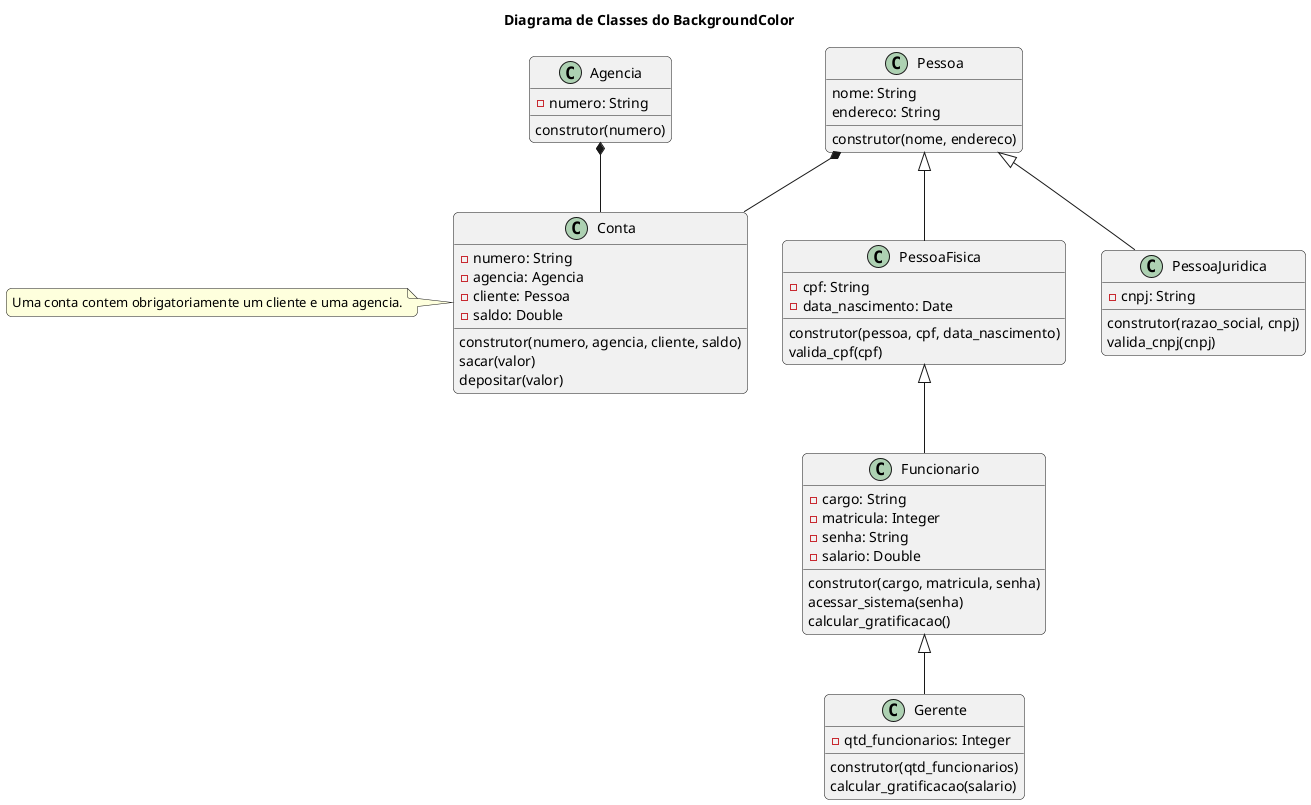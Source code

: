 @startuml


skinparam roundcorner 10

title Diagrama de Classes do BackgroundColor

class Pessoa {
    nome: String
    endereco: String

    construtor(nome, endereco)
}

class PessoaFisica {
    -cpf: String
    -data_nascimento: Date

    construtor(pessoa, cpf, data_nascimento)
    valida_cpf(cpf)
}

class PessoaJuridica {
    -cnpj: String

    construtor(razao_social, cnpj)
    valida_cnpj(cnpj)
}

class Funcionario {
    -cargo: String
    -matricula: Integer
    -senha: String
    -salario: Double

    construtor(cargo, matricula, senha)
    acessar_sistema(senha)
    calcular_gratificacao()
}


class Gerente {
    -qtd_funcionarios: Integer

    construtor(qtd_funcionarios)
    calcular_gratificacao(salario)
}

class Agencia {
    -numero: String

    construtor(numero)
}

class Conta {
    -numero: String
    -agencia: Agencia
    -cliente: Pessoa
    -saldo: Double

    construtor(numero, agencia, cliente, saldo)
    sacar(valor)
    depositar(valor)
}

note left of Conta
    Uma conta contem obrigatoriamente um cliente e uma agencia.
end note




Pessoa <|-- PessoaFisica
Pessoa <|-- PessoaJuridica
PessoaFisica <|-- Funcionario 
Funcionario <|-- Gerente
Pessoa *-- Conta
Agencia *-- Conta

@enduml